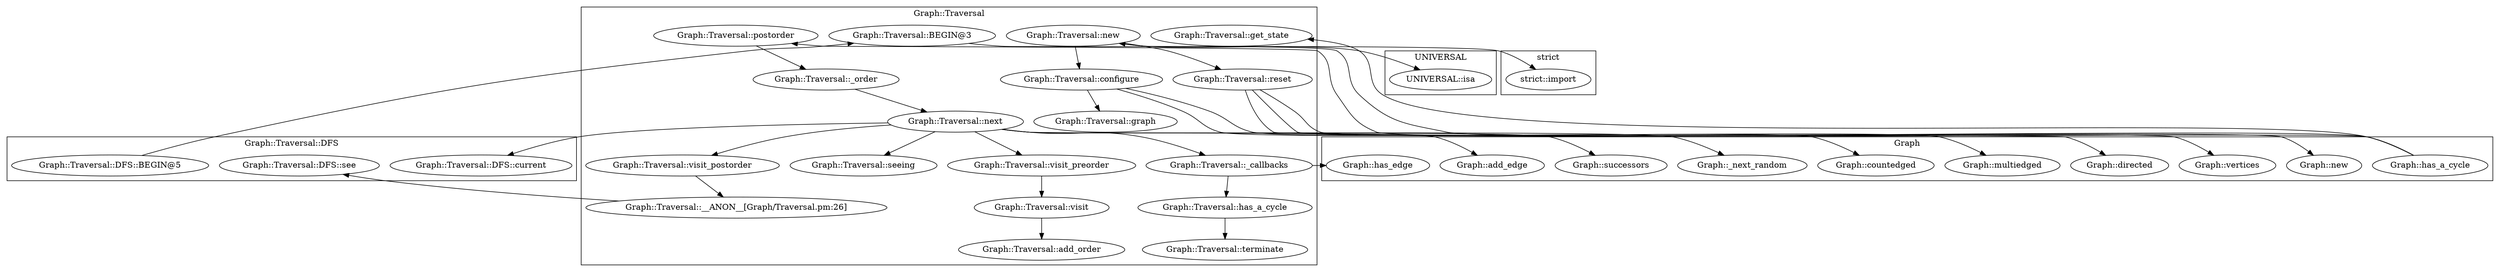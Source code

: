 digraph {
graph [overlap=false]
subgraph cluster_UNIVERSAL {
	label="UNIVERSAL";
	"UNIVERSAL::isa";
}
subgraph cluster_Graph_Traversal_DFS {
	label="Graph::Traversal::DFS";
	"Graph::Traversal::DFS::current";
	"Graph::Traversal::DFS::see";
	"Graph::Traversal::DFS::BEGIN@5";
}
subgraph cluster_Graph {
	label="Graph";
	"Graph::successors";
	"Graph::countedged";
	"Graph::_next_random";
	"Graph::multiedged";
	"Graph::directed";
	"Graph::add_edge";
	"Graph::has_edge";
	"Graph::has_a_cycle";
	"Graph::vertices";
	"Graph::new";
}
subgraph cluster_Graph_Traversal {
	label="Graph::Traversal";
	"Graph::Traversal::__ANON__[Graph/Traversal.pm:26]";
	"Graph::Traversal::add_order";
	"Graph::Traversal::visit_preorder";
	"Graph::Traversal::terminate";
	"Graph::Traversal::reset";
	"Graph::Traversal::seeing";
	"Graph::Traversal::next";
	"Graph::Traversal::get_state";
	"Graph::Traversal::_callbacks";
	"Graph::Traversal::configure";
	"Graph::Traversal::postorder";
	"Graph::Traversal::new";
	"Graph::Traversal::BEGIN@3";
	"Graph::Traversal::_order";
	"Graph::Traversal::visit";
	"Graph::Traversal::graph";
	"Graph::Traversal::visit_postorder";
	"Graph::Traversal::has_a_cycle";
}
subgraph cluster_strict {
	label="strict";
	"strict::import";
}
"Graph::Traversal::configure" -> "Graph::Traversal::graph";
"Graph::Traversal::next" -> "Graph::_next_random";
"Graph::Traversal::_order" -> "Graph::Traversal::next";
"Graph::Traversal::next" -> "Graph::Traversal::seeing";
"Graph::has_a_cycle" -> "Graph::Traversal::new";
"Graph::Traversal::new" -> "Graph::Traversal::reset";
"Graph::Traversal::reset" -> "Graph::directed";
"Graph::Traversal::__ANON__[Graph/Traversal.pm:26]" -> "Graph::Traversal::DFS::see";
"Graph::Traversal::BEGIN@3" -> "strict::import";
"Graph::Traversal::next" -> "Graph::Traversal::_callbacks";
"Graph::Traversal::next" -> "Graph::Traversal::DFS::current";
"Graph::Traversal::new" -> "Graph::Traversal::configure";
"Graph::Traversal::visit_postorder" -> "Graph::Traversal::__ANON__[Graph/Traversal.pm:26]";
"Graph::Traversal::DFS::BEGIN@5" -> "Graph::Traversal::BEGIN@3";
"Graph::Traversal::has_a_cycle" -> "Graph::Traversal::terminate";
"Graph::Traversal::reset" -> "Graph::vertices";
"Graph::Traversal::next" -> "Graph::add_edge";
"Graph::has_a_cycle" -> "Graph::Traversal::get_state";
"Graph::Traversal::next" -> "Graph::Traversal::visit_postorder";
"Graph::Traversal::configure" -> "Graph::countedged";
"Graph::Traversal::next" -> "Graph::Traversal::visit_preorder";
"Graph::Traversal::_callbacks" -> "Graph::Traversal::has_a_cycle";
"Graph::Traversal::new" -> "UNIVERSAL::isa";
"Graph::Traversal::reset" -> "Graph::new";
"Graph::Traversal::visit_preorder" -> "Graph::Traversal::visit";
"Graph::Traversal::_callbacks" -> "Graph::has_edge";
"Graph::Traversal::configure" -> "Graph::multiedged";
"Graph::Traversal::visit" -> "Graph::Traversal::add_order";
"Graph::Traversal::next" -> "Graph::successors";
"Graph::has_a_cycle" -> "Graph::Traversal::postorder";
"Graph::Traversal::postorder" -> "Graph::Traversal::_order";
}

